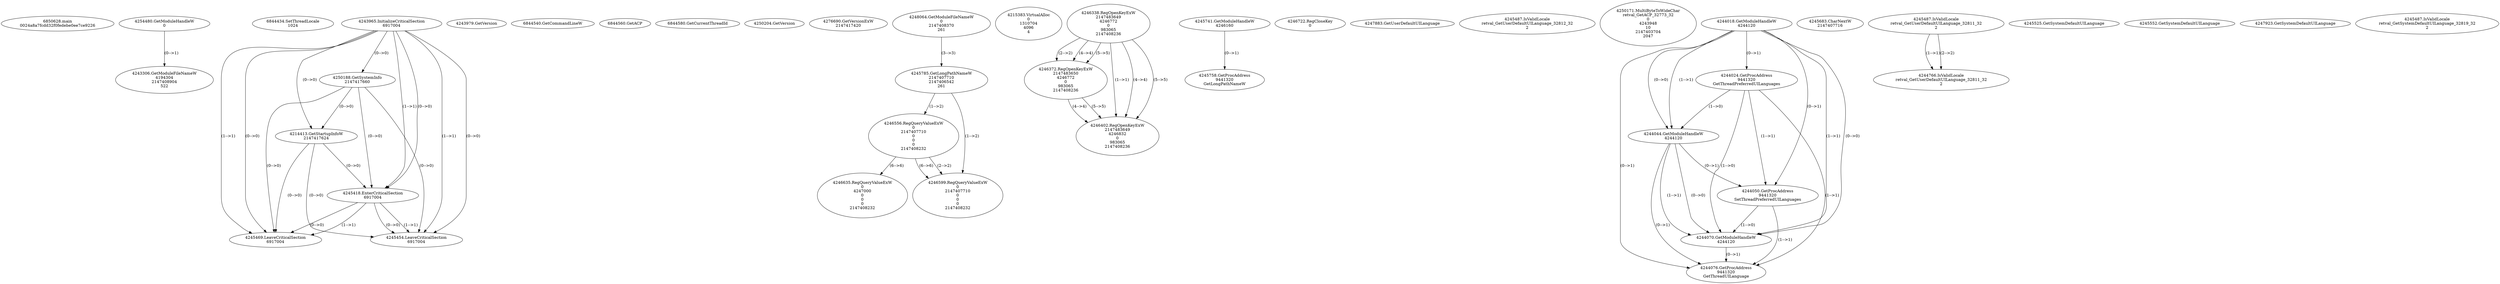 // Global SCDG with merge call
digraph {
	0 [label="6850628.main
0024a8a7fcdd32f0fedebe0ee7ce9226"]
	1 [label="4254480.GetModuleHandleW
0"]
	2 [label="6844434.SetThreadLocale
1024"]
	3 [label="4243965.InitializeCriticalSection
6917004"]
	4 [label="4243979.GetVersion
"]
	5 [label="4250188.GetSystemInfo
2147417660"]
	3 -> 5 [label="(0-->0)"]
	6 [label="6844540.GetCommandLineW
"]
	7 [label="4214413.GetStartupInfoW
2147417624"]
	3 -> 7 [label="(0-->0)"]
	5 -> 7 [label="(0-->0)"]
	8 [label="6844560.GetACP
"]
	9 [label="6844580.GetCurrentThreadId
"]
	10 [label="4250204.GetVersion
"]
	11 [label="4276690.GetVersionExW
2147417420"]
	12 [label="4243306.GetModuleFileNameW
4194304
2147408904
522"]
	1 -> 12 [label="(0-->1)"]
	13 [label="4248064.GetModuleFileNameW
0
2147408370
261"]
	14 [label="4215383.VirtualAlloc
0
1310704
4096
4"]
	15 [label="4246338.RegOpenKeyExW
2147483649
4246772
0
983065
2147408236"]
	16 [label="4245741.GetModuleHandleW
4246160"]
	17 [label="4245758.GetProcAddress
9441320
GetLongPathNameW"]
	16 -> 17 [label="(0-->1)"]
	18 [label="4245785.GetLongPathNameW
2147407710
2147406542
261"]
	13 -> 18 [label="(3-->3)"]
	19 [label="4246556.RegQueryValueExW
0
2147407710
0
0
0
2147408232"]
	18 -> 19 [label="(1-->2)"]
	20 [label="4246599.RegQueryValueExW
0
2147407710
0
0
0
2147408232"]
	18 -> 20 [label="(1-->2)"]
	19 -> 20 [label="(2-->2)"]
	19 -> 20 [label="(6-->6)"]
	21 [label="4246722.RegCloseKey
0"]
	22 [label="4247883.GetUserDefaultUILanguage
"]
	23 [label="4245418.EnterCriticalSection
6917004"]
	3 -> 23 [label="(1-->1)"]
	3 -> 23 [label="(0-->0)"]
	5 -> 23 [label="(0-->0)"]
	7 -> 23 [label="(0-->0)"]
	24 [label="4245469.LeaveCriticalSection
6917004"]
	3 -> 24 [label="(1-->1)"]
	23 -> 24 [label="(1-->1)"]
	3 -> 24 [label="(0-->0)"]
	5 -> 24 [label="(0-->0)"]
	7 -> 24 [label="(0-->0)"]
	23 -> 24 [label="(0-->0)"]
	25 [label="4245487.IsValidLocale
retval_GetUserDefaultUILanguage_32812_32
2"]
	26 [label="4250171.MultiByteToWideChar
retval_GetACP_32773_32
0
4243948
10
2147403704
2047"]
	27 [label="4244018.GetModuleHandleW
4244120"]
	28 [label="4244024.GetProcAddress
9441320
GetThreadPreferredUILanguages"]
	27 -> 28 [label="(0-->1)"]
	29 [label="4244044.GetModuleHandleW
4244120"]
	27 -> 29 [label="(1-->1)"]
	27 -> 29 [label="(0-->0)"]
	28 -> 29 [label="(1-->0)"]
	30 [label="4244050.GetProcAddress
9441320
SetThreadPreferredUILanguages"]
	27 -> 30 [label="(0-->1)"]
	28 -> 30 [label="(1-->1)"]
	29 -> 30 [label="(0-->1)"]
	31 [label="4244070.GetModuleHandleW
4244120"]
	27 -> 31 [label="(1-->1)"]
	29 -> 31 [label="(1-->1)"]
	27 -> 31 [label="(0-->0)"]
	28 -> 31 [label="(1-->0)"]
	29 -> 31 [label="(0-->0)"]
	30 -> 31 [label="(1-->0)"]
	32 [label="4244076.GetProcAddress
9441320
GetThreadUILanguage"]
	27 -> 32 [label="(0-->1)"]
	28 -> 32 [label="(1-->1)"]
	29 -> 32 [label="(0-->1)"]
	30 -> 32 [label="(1-->1)"]
	31 -> 32 [label="(0-->1)"]
	33 [label="4245683.CharNextW
2147407716"]
	34 [label="4245487.IsValidLocale
retval_GetUserDefaultUILanguage_32811_32
2"]
	35 [label="4244766.IsValidLocale
retval_GetUserDefaultUILanguage_32811_32
2"]
	34 -> 35 [label="(1-->1)"]
	34 -> 35 [label="(2-->2)"]
	36 [label="4245525.GetSystemDefaultUILanguage
"]
	37 [label="4245552.GetSystemDefaultUILanguage
"]
	38 [label="4246372.RegOpenKeyExW
2147483650
4246772
0
983065
2147408236"]
	15 -> 38 [label="(2-->2)"]
	15 -> 38 [label="(4-->4)"]
	15 -> 38 [label="(5-->5)"]
	39 [label="4246402.RegOpenKeyExW
2147483649
4246832
0
983065
2147408236"]
	15 -> 39 [label="(1-->1)"]
	15 -> 39 [label="(4-->4)"]
	38 -> 39 [label="(4-->4)"]
	15 -> 39 [label="(5-->5)"]
	38 -> 39 [label="(5-->5)"]
	40 [label="4246635.RegQueryValueExW
0
4247000
0
0
0
2147408232"]
	19 -> 40 [label="(6-->6)"]
	41 [label="4245454.LeaveCriticalSection
6917004"]
	3 -> 41 [label="(1-->1)"]
	23 -> 41 [label="(1-->1)"]
	3 -> 41 [label="(0-->0)"]
	5 -> 41 [label="(0-->0)"]
	7 -> 41 [label="(0-->0)"]
	23 -> 41 [label="(0-->0)"]
	42 [label="4247923.GetSystemDefaultUILanguage
"]
	43 [label="4245487.IsValidLocale
retval_GetSystemDefaultUILanguage_32819_32
2"]
}
